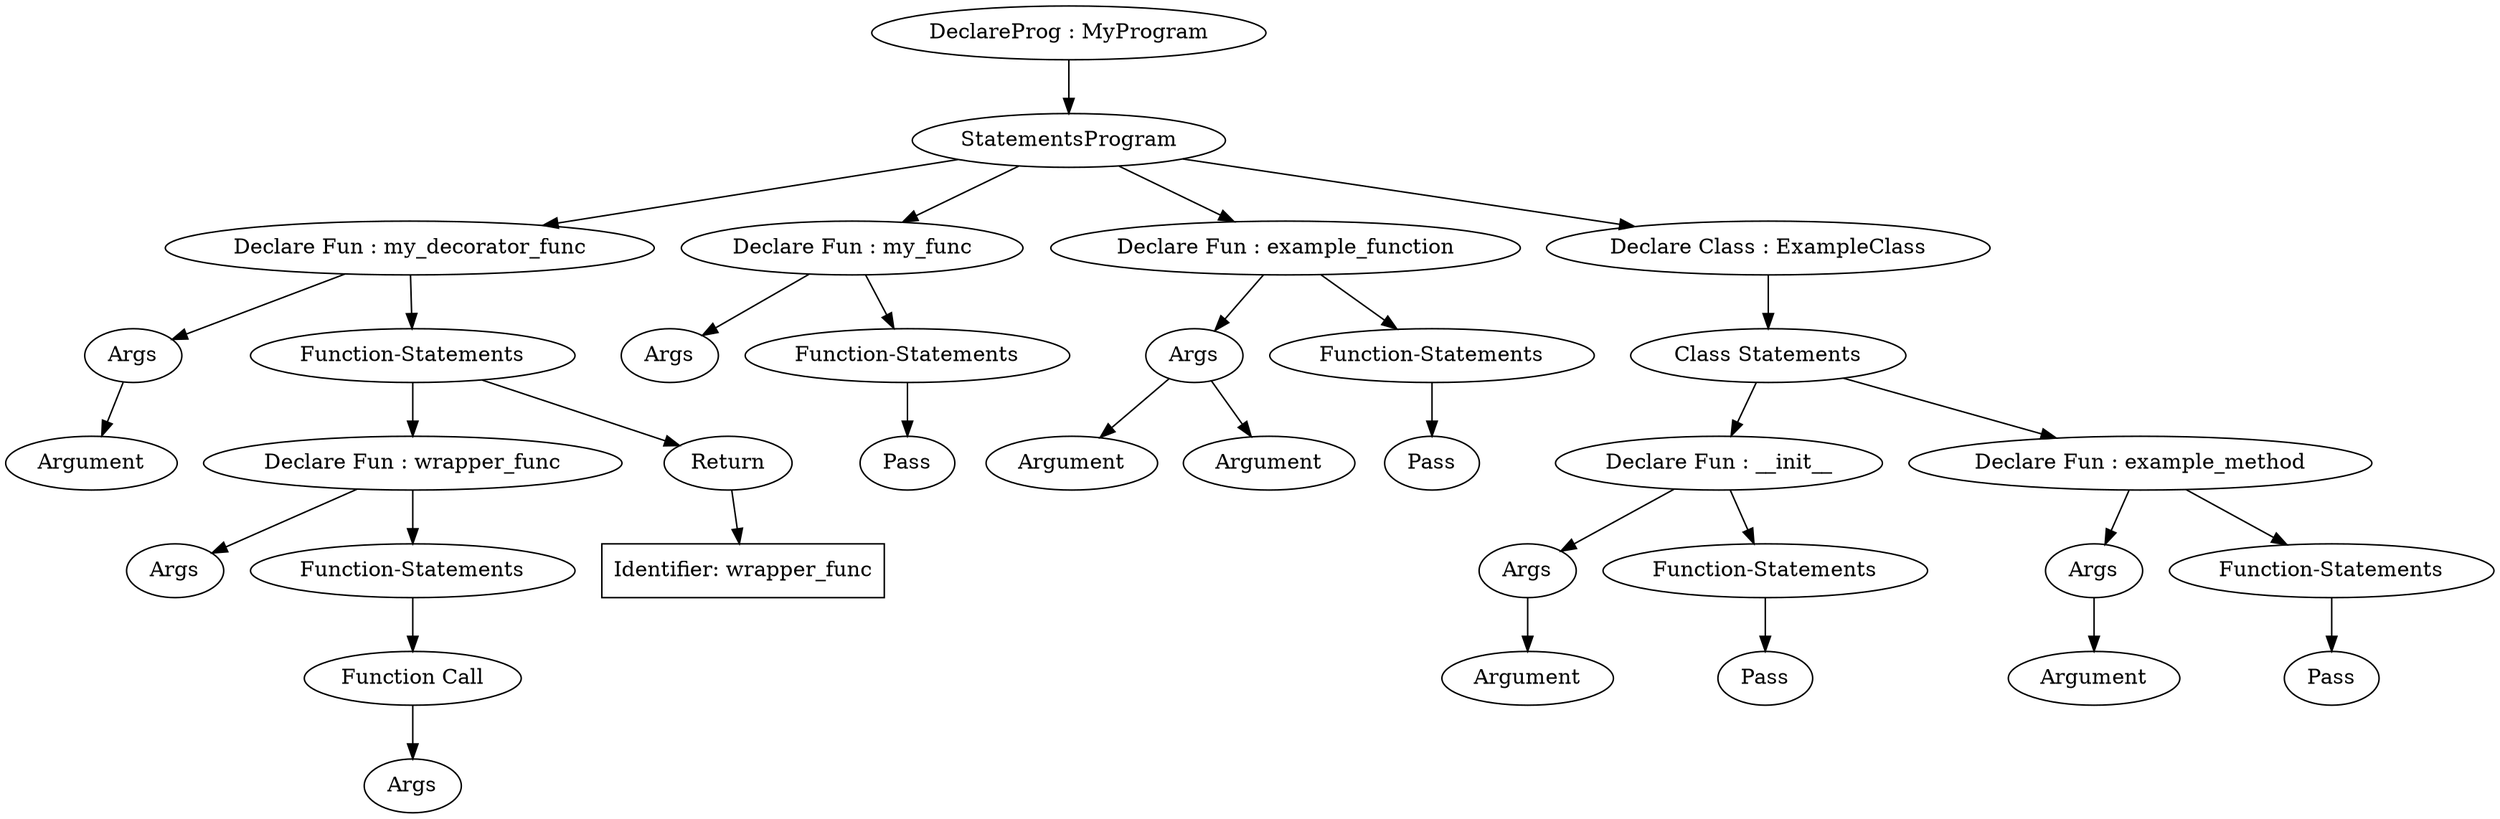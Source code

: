 digraph G {
	MyProgram [label="DeclareProg : MyProgram"]
	MyProgram -> Statements;
	Statements [label="StatementsProgram"]
	Statements -> my_decorator_func;
	my_decorator_func [label="Declare Fun : my_decorator_func"]
	my_decorator_func -> args2;
	args2 [label="Args"]
	args2 -> arg10;
	arg10 [label="Argument"]
	my_decorator_func -> funstmt8;
	funstmt8 [label="Function-Statements"]
	funstmt8 -> wrapper_func;
	wrapper_func [label="Declare Fun : wrapper_func"]
	wrapper_func -> args3;
	args3 [label="Args"]
	wrapper_func -> funstmt6;
	funstmt6 [label="Function-Statements"]
	funstmt6 -> func;
	func [label="Function Call"]
	func -> args4;
	args4 [label="Args"]
	funstmt8 -> return29;
	return29 [label="Return"]
	return29 -> ident4;
	ident4 [shape=box,label="Identifier: wrapper_func"]
	Statements -> my_func;
	my_func [label="Declare Fun : my_func"]
	my_func -> args12;
	args12 [label="Args"]
	my_func -> funstmt13;
	funstmt13 [label="Function-Statements"]
	funstmt13 -> passs0;
	passs0 [label="Pass"]
	Statements -> example_function;
	example_function [label="Declare Fun : example_function"]
	example_function -> args17;
	args17 [label="Args"]
	args17 -> arg115;
	arg115 [label="Argument"]
	args17 -> arg118;
	arg118 [label="Argument"]
	example_function -> funstmt20;
	funstmt20 [label="Function-Statements"]
	funstmt20 -> passs1;
	passs1 [label="Pass"]
	Statements -> ExampleClass;
	ExampleClass [label="Declare Class : ExampleClass"]
	ExampleClass -> cls27;
	cls27 [label="Class Statements"]
	cls27 -> __init__;
	__init__ [label="Declare Fun : __init__"]
	__init__ -> args24;
	args24 [label="Args"]
	args24 -> arg122;
	arg122 [label="Argument"]
	__init__ -> funstmt25;
	funstmt25 [label="Function-Statements"]
	funstmt25 -> passs2;
	passs2 [label="Pass"]
	cls27 -> example_method;
	example_method [label="Declare Fun : example_method"]
	example_method -> args30;
	args30 [label="Args"]
	args30 -> arg128;
	arg128 [label="Argument"]
	example_method -> funstmt31;
	funstmt31 [label="Function-Statements"]
	funstmt31 -> passs3;
	passs3 [label="Pass"]
}
